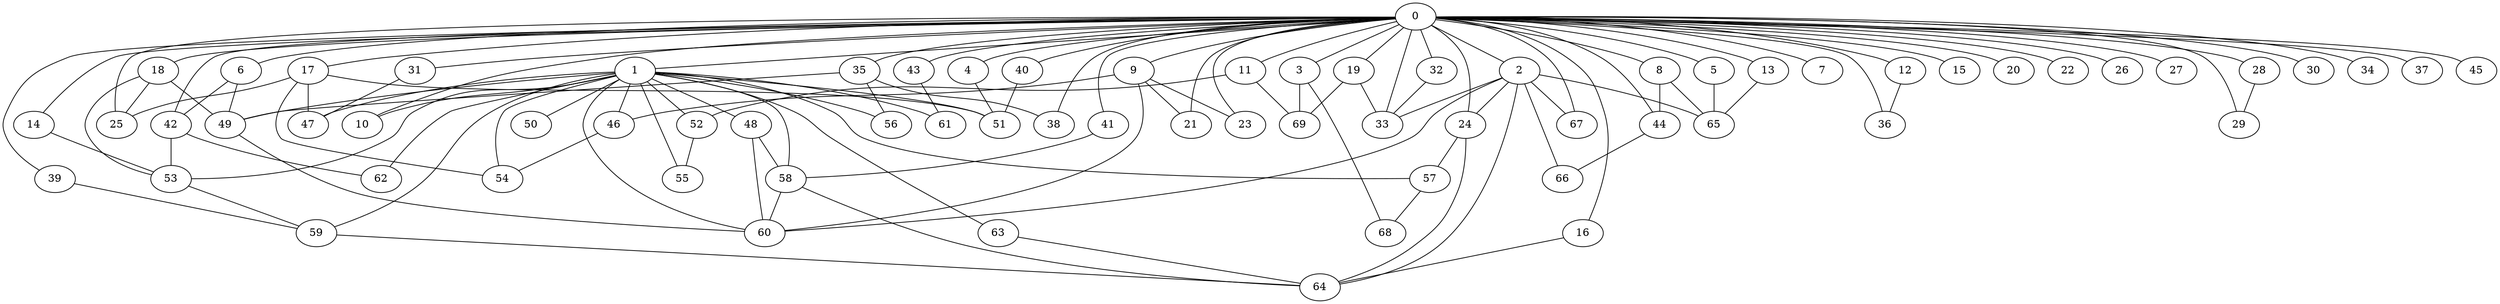
graph graphname {
    0 -- 1
0 -- 2
0 -- 3
0 -- 4
0 -- 5
0 -- 6
0 -- 7
0 -- 8
0 -- 9
0 -- 10
0 -- 11
0 -- 12
0 -- 13
0 -- 14
0 -- 15
0 -- 16
0 -- 17
0 -- 18
0 -- 19
0 -- 20
0 -- 21
0 -- 22
0 -- 23
0 -- 24
0 -- 25
0 -- 26
0 -- 27
0 -- 28
0 -- 29
0 -- 30
0 -- 31
0 -- 32
0 -- 33
0 -- 34
0 -- 35
0 -- 36
0 -- 37
0 -- 38
0 -- 39
0 -- 40
0 -- 41
0 -- 42
0 -- 43
0 -- 44
0 -- 45
0 -- 67
1 -- 46
1 -- 47
1 -- 48
1 -- 49
1 -- 50
1 -- 51
1 -- 52
1 -- 53
1 -- 54
1 -- 55
1 -- 56
1 -- 57
1 -- 58
1 -- 59
1 -- 60
1 -- 61
1 -- 62
1 -- 63
1 -- 10
2 -- 64
2 -- 66
2 -- 67
2 -- 65
2 -- 24
2 -- 60
2 -- 33
3 -- 68
3 -- 69
4 -- 51
5 -- 65
6 -- 42
6 -- 49
8 -- 44
8 -- 65
9 -- 60
9 -- 23
9 -- 46
9 -- 21
11 -- 52
11 -- 69
12 -- 36
13 -- 65
14 -- 53
16 -- 64
17 -- 25
17 -- 51
17 -- 54
17 -- 47
18 -- 49
18 -- 53
18 -- 25
19 -- 33
19 -- 69
24 -- 64
24 -- 57
28 -- 29
31 -- 47
32 -- 33
35 -- 49
35 -- 56
35 -- 38
39 -- 59
40 -- 51
41 -- 58
42 -- 53
42 -- 62
43 -- 61
44 -- 66
46 -- 54
48 -- 58
48 -- 60
49 -- 60
52 -- 55
53 -- 59
57 -- 68
58 -- 64
58 -- 60
59 -- 64
63 -- 64

}
